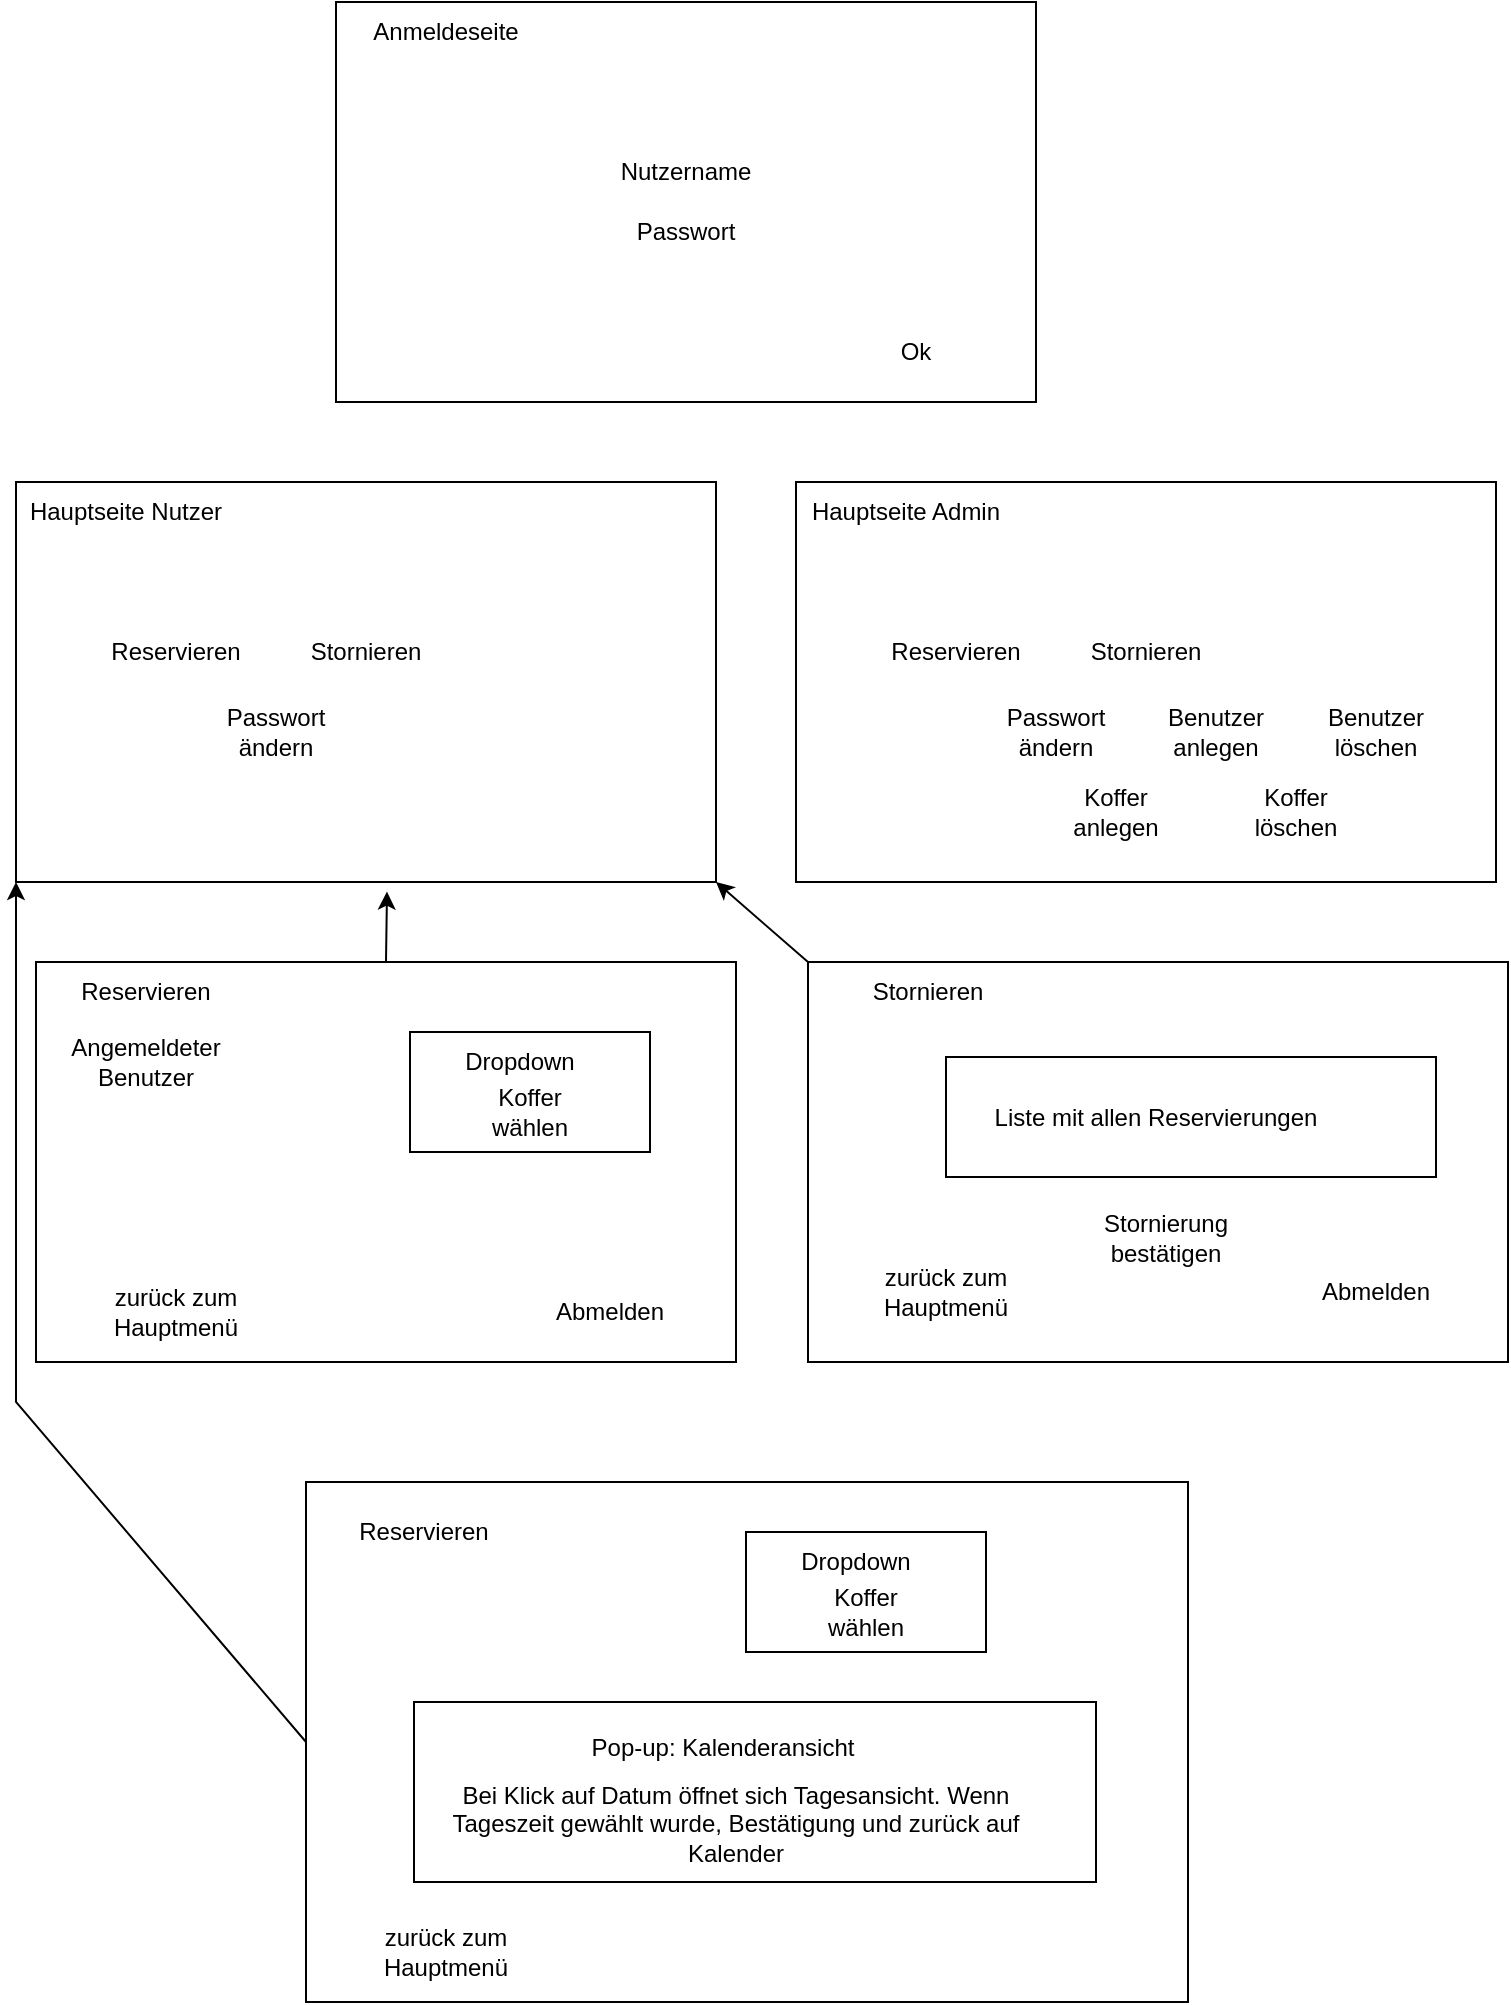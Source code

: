 <mxfile version="21.6.6" type="github">
  <diagram name="Página-1" id="HHhIYVozGTrcep-nTPFF">
    <mxGraphModel dx="794" dy="424" grid="1" gridSize="10" guides="1" tooltips="1" connect="1" arrows="1" fold="1" page="1" pageScale="1" pageWidth="827" pageHeight="1169" math="0" shadow="0">
      <root>
        <mxCell id="0" />
        <mxCell id="1" parent="0" />
        <mxCell id="smadUlZnCOTaaK-JGpi5-32" value="" style="rounded=0;whiteSpace=wrap;html=1;" parent="1" vertex="1">
          <mxGeometry x="175" y="780" width="441" height="260" as="geometry" />
        </mxCell>
        <mxCell id="smadUlZnCOTaaK-JGpi5-1" value="" style="rounded=0;whiteSpace=wrap;html=1;" parent="1" vertex="1">
          <mxGeometry x="190" y="40" width="350" height="200" as="geometry" />
        </mxCell>
        <mxCell id="smadUlZnCOTaaK-JGpi5-2" value="Anmeldeseite" style="text;strokeColor=none;align=center;fillColor=none;html=1;verticalAlign=middle;whiteSpace=wrap;rounded=0;" parent="1" vertex="1">
          <mxGeometry x="190" y="40" width="110" height="30" as="geometry" />
        </mxCell>
        <mxCell id="smadUlZnCOTaaK-JGpi5-3" value="Nutzername" style="text;strokeColor=none;align=center;fillColor=none;html=1;verticalAlign=middle;whiteSpace=wrap;rounded=0;" parent="1" vertex="1">
          <mxGeometry x="335" y="110" width="60" height="30" as="geometry" />
        </mxCell>
        <mxCell id="smadUlZnCOTaaK-JGpi5-4" value="Passwort" style="text;strokeColor=none;align=center;fillColor=none;html=1;verticalAlign=middle;whiteSpace=wrap;rounded=0;" parent="1" vertex="1">
          <mxGeometry x="335" y="140" width="60" height="30" as="geometry" />
        </mxCell>
        <mxCell id="smadUlZnCOTaaK-JGpi5-5" value="Ok" style="text;strokeColor=none;align=center;fillColor=none;html=1;verticalAlign=middle;whiteSpace=wrap;rounded=0;" parent="1" vertex="1">
          <mxGeometry x="450" y="200" width="60" height="30" as="geometry" />
        </mxCell>
        <mxCell id="smadUlZnCOTaaK-JGpi5-6" value="" style="rounded=0;whiteSpace=wrap;html=1;" parent="1" vertex="1">
          <mxGeometry x="30" y="280" width="350" height="200" as="geometry" />
        </mxCell>
        <mxCell id="smadUlZnCOTaaK-JGpi5-7" value="Hauptseite Nutzer" style="text;strokeColor=none;align=center;fillColor=none;html=1;verticalAlign=middle;whiteSpace=wrap;rounded=0;" parent="1" vertex="1">
          <mxGeometry x="30" y="280" width="110" height="30" as="geometry" />
        </mxCell>
        <mxCell id="smadUlZnCOTaaK-JGpi5-8" value="" style="rounded=0;whiteSpace=wrap;html=1;" parent="1" vertex="1">
          <mxGeometry x="420" y="280" width="350" height="200" as="geometry" />
        </mxCell>
        <mxCell id="smadUlZnCOTaaK-JGpi5-9" value="Hauptseite Admin" style="text;strokeColor=none;align=center;fillColor=none;html=1;verticalAlign=middle;whiteSpace=wrap;rounded=0;" parent="1" vertex="1">
          <mxGeometry x="420" y="280" width="110" height="30" as="geometry" />
        </mxCell>
        <mxCell id="smadUlZnCOTaaK-JGpi5-10" value="Reservieren" style="text;strokeColor=none;align=center;fillColor=none;html=1;verticalAlign=middle;whiteSpace=wrap;rounded=0;" parent="1" vertex="1">
          <mxGeometry x="80" y="350" width="60" height="30" as="geometry" />
        </mxCell>
        <mxCell id="smadUlZnCOTaaK-JGpi5-11" value="Stornieren" style="text;strokeColor=none;align=center;fillColor=none;html=1;verticalAlign=middle;whiteSpace=wrap;rounded=0;" parent="1" vertex="1">
          <mxGeometry x="175" y="350" width="60" height="30" as="geometry" />
        </mxCell>
        <mxCell id="smadUlZnCOTaaK-JGpi5-12" value="Passwort ändern" style="text;strokeColor=none;align=center;fillColor=none;html=1;verticalAlign=middle;whiteSpace=wrap;rounded=0;" parent="1" vertex="1">
          <mxGeometry x="130" y="390" width="60" height="30" as="geometry" />
        </mxCell>
        <mxCell id="smadUlZnCOTaaK-JGpi5-13" value="Reservieren" style="text;strokeColor=none;align=center;fillColor=none;html=1;verticalAlign=middle;whiteSpace=wrap;rounded=0;" parent="1" vertex="1">
          <mxGeometry x="470" y="350" width="60" height="30" as="geometry" />
        </mxCell>
        <mxCell id="smadUlZnCOTaaK-JGpi5-14" value="Stornieren" style="text;strokeColor=none;align=center;fillColor=none;html=1;verticalAlign=middle;whiteSpace=wrap;rounded=0;" parent="1" vertex="1">
          <mxGeometry x="565" y="350" width="60" height="30" as="geometry" />
        </mxCell>
        <mxCell id="smadUlZnCOTaaK-JGpi5-15" value="Passwort ändern" style="text;strokeColor=none;align=center;fillColor=none;html=1;verticalAlign=middle;whiteSpace=wrap;rounded=0;" parent="1" vertex="1">
          <mxGeometry x="520" y="390" width="60" height="30" as="geometry" />
        </mxCell>
        <mxCell id="smadUlZnCOTaaK-JGpi5-16" value="Benutzer anlegen" style="text;strokeColor=none;align=center;fillColor=none;html=1;verticalAlign=middle;whiteSpace=wrap;rounded=0;" parent="1" vertex="1">
          <mxGeometry x="600" y="390" width="60" height="30" as="geometry" />
        </mxCell>
        <mxCell id="smadUlZnCOTaaK-JGpi5-17" value="Benutzer löschen" style="text;strokeColor=none;align=center;fillColor=none;html=1;verticalAlign=middle;whiteSpace=wrap;rounded=0;" parent="1" vertex="1">
          <mxGeometry x="680" y="390" width="60" height="30" as="geometry" />
        </mxCell>
        <mxCell id="smadUlZnCOTaaK-JGpi5-18" value="Koffer anlegen" style="text;strokeColor=none;align=center;fillColor=none;html=1;verticalAlign=middle;whiteSpace=wrap;rounded=0;" parent="1" vertex="1">
          <mxGeometry x="550" y="430" width="60" height="30" as="geometry" />
        </mxCell>
        <mxCell id="smadUlZnCOTaaK-JGpi5-19" value="Koffer löschen" style="text;strokeColor=none;align=center;fillColor=none;html=1;verticalAlign=middle;whiteSpace=wrap;rounded=0;" parent="1" vertex="1">
          <mxGeometry x="640" y="430" width="60" height="30" as="geometry" />
        </mxCell>
        <mxCell id="smadUlZnCOTaaK-JGpi5-20" value="" style="rounded=0;whiteSpace=wrap;html=1;" parent="1" vertex="1">
          <mxGeometry x="40" y="520" width="350" height="200" as="geometry" />
        </mxCell>
        <mxCell id="smadUlZnCOTaaK-JGpi5-23" value="Reservieren" style="text;strokeColor=none;align=center;fillColor=none;html=1;verticalAlign=middle;whiteSpace=wrap;rounded=0;" parent="1" vertex="1">
          <mxGeometry x="40" y="520" width="110" height="30" as="geometry" />
        </mxCell>
        <mxCell id="smadUlZnCOTaaK-JGpi5-24" value="" style="rounded=0;whiteSpace=wrap;html=1;" parent="1" vertex="1">
          <mxGeometry x="426" y="520" width="350" height="200" as="geometry" />
        </mxCell>
        <mxCell id="smadUlZnCOTaaK-JGpi5-25" value="Stornieren" style="text;strokeColor=none;align=center;fillColor=none;html=1;verticalAlign=middle;whiteSpace=wrap;rounded=0;" parent="1" vertex="1">
          <mxGeometry x="431" y="520" width="110" height="30" as="geometry" />
        </mxCell>
        <mxCell id="smadUlZnCOTaaK-JGpi5-28" value="" style="rounded=0;whiteSpace=wrap;html=1;" parent="1" vertex="1">
          <mxGeometry x="227" y="555" width="120" height="60" as="geometry" />
        </mxCell>
        <mxCell id="smadUlZnCOTaaK-JGpi5-27" value="Koffer wählen" style="text;strokeColor=none;align=center;fillColor=none;html=1;verticalAlign=middle;whiteSpace=wrap;rounded=0;" parent="1" vertex="1">
          <mxGeometry x="257" y="580" width="60" height="30" as="geometry" />
        </mxCell>
        <mxCell id="smadUlZnCOTaaK-JGpi5-29" value="Dropdown" style="text;strokeColor=none;align=center;fillColor=none;html=1;verticalAlign=middle;whiteSpace=wrap;rounded=0;" parent="1" vertex="1">
          <mxGeometry x="227" y="555" width="110" height="30" as="geometry" />
        </mxCell>
        <mxCell id="smadUlZnCOTaaK-JGpi5-30" value="" style="rounded=0;whiteSpace=wrap;html=1;" parent="1" vertex="1">
          <mxGeometry x="229" y="890" width="341" height="90" as="geometry" />
        </mxCell>
        <mxCell id="smadUlZnCOTaaK-JGpi5-31" value="Pop-up: Kalenderansicht" style="text;strokeColor=none;align=center;fillColor=none;html=1;verticalAlign=middle;whiteSpace=wrap;rounded=0;" parent="1" vertex="1">
          <mxGeometry x="289" y="895" width="188.5" height="35" as="geometry" />
        </mxCell>
        <mxCell id="smadUlZnCOTaaK-JGpi5-33" value="Angemeldeter Benutzer" style="text;strokeColor=none;align=center;fillColor=none;html=1;verticalAlign=middle;whiteSpace=wrap;rounded=0;" parent="1" vertex="1">
          <mxGeometry x="40" y="555" width="110" height="30" as="geometry" />
        </mxCell>
        <mxCell id="smadUlZnCOTaaK-JGpi5-34" value="Abmelden" style="text;strokeColor=none;align=center;fillColor=none;html=1;verticalAlign=middle;whiteSpace=wrap;rounded=0;" parent="1" vertex="1">
          <mxGeometry x="272" y="680" width="110" height="30" as="geometry" />
        </mxCell>
        <mxCell id="smadUlZnCOTaaK-JGpi5-35" value="zurück zum Hauptmenü" style="text;strokeColor=none;align=center;fillColor=none;html=1;verticalAlign=middle;whiteSpace=wrap;rounded=0;" parent="1" vertex="1">
          <mxGeometry x="55" y="680" width="110" height="30" as="geometry" />
        </mxCell>
        <mxCell id="smadUlZnCOTaaK-JGpi5-36" value="" style="rounded=0;whiteSpace=wrap;html=1;" parent="1" vertex="1">
          <mxGeometry x="395" y="805" width="120" height="60" as="geometry" />
        </mxCell>
        <mxCell id="smadUlZnCOTaaK-JGpi5-37" value="Koffer wählen" style="text;strokeColor=none;align=center;fillColor=none;html=1;verticalAlign=middle;whiteSpace=wrap;rounded=0;" parent="1" vertex="1">
          <mxGeometry x="425" y="830" width="60" height="30" as="geometry" />
        </mxCell>
        <mxCell id="smadUlZnCOTaaK-JGpi5-38" value="Dropdown" style="text;strokeColor=none;align=center;fillColor=none;html=1;verticalAlign=middle;whiteSpace=wrap;rounded=0;" parent="1" vertex="1">
          <mxGeometry x="395" y="805" width="110" height="30" as="geometry" />
        </mxCell>
        <mxCell id="smadUlZnCOTaaK-JGpi5-39" value="zurück zum Hauptmenü" style="text;strokeColor=none;align=center;fillColor=none;html=1;verticalAlign=middle;whiteSpace=wrap;rounded=0;" parent="1" vertex="1">
          <mxGeometry x="190" y="1000" width="110" height="30" as="geometry" />
        </mxCell>
        <mxCell id="smadUlZnCOTaaK-JGpi5-40" value="Reservieren" style="text;strokeColor=none;align=center;fillColor=none;html=1;verticalAlign=middle;whiteSpace=wrap;rounded=0;" parent="1" vertex="1">
          <mxGeometry x="179" y="790" width="110" height="30" as="geometry" />
        </mxCell>
        <mxCell id="smadUlZnCOTaaK-JGpi5-41" value="Bei Klick auf Datum öffnet sich Tagesansicht. Wenn Tageszeit gewählt wurde, Bestätigung und zurück auf Kalender" style="text;strokeColor=none;align=center;fillColor=none;html=1;verticalAlign=middle;whiteSpace=wrap;rounded=0;" parent="1" vertex="1">
          <mxGeometry x="245" y="930" width="290" height="42.5" as="geometry" />
        </mxCell>
        <mxCell id="smadUlZnCOTaaK-JGpi5-44" value="" style="endArrow=classic;html=1;rounded=0;exitX=0;exitY=0.5;exitDx=0;exitDy=0;entryX=0;entryY=1;entryDx=0;entryDy=0;" parent="1" source="smadUlZnCOTaaK-JGpi5-32" target="smadUlZnCOTaaK-JGpi5-6" edge="1">
          <mxGeometry width="50" height="50" relative="1" as="geometry">
            <mxPoint x="350" y="850" as="sourcePoint" />
            <mxPoint x="30" y="840" as="targetPoint" />
            <Array as="points">
              <mxPoint x="30" y="740" />
            </Array>
          </mxGeometry>
        </mxCell>
        <mxCell id="smadUlZnCOTaaK-JGpi5-45" value="" style="rounded=0;whiteSpace=wrap;html=1;" parent="1" vertex="1">
          <mxGeometry x="495" y="567.5" width="245" height="60" as="geometry" />
        </mxCell>
        <mxCell id="smadUlZnCOTaaK-JGpi5-46" value="Liste mit allen Reservierungen" style="text;strokeColor=none;align=center;fillColor=none;html=1;verticalAlign=middle;whiteSpace=wrap;rounded=0;" parent="1" vertex="1">
          <mxGeometry x="515" y="582.5" width="170" height="30" as="geometry" />
        </mxCell>
        <mxCell id="smadUlZnCOTaaK-JGpi5-47" value="Stornierung bestätigen" style="text;strokeColor=none;align=center;fillColor=none;html=1;verticalAlign=middle;whiteSpace=wrap;rounded=0;" parent="1" vertex="1">
          <mxGeometry x="575" y="642.5" width="60" height="30" as="geometry" />
        </mxCell>
        <mxCell id="smadUlZnCOTaaK-JGpi5-48" value="zurück zum Hauptmenü" style="text;strokeColor=none;align=center;fillColor=none;html=1;verticalAlign=middle;whiteSpace=wrap;rounded=0;" parent="1" vertex="1">
          <mxGeometry x="440" y="670" width="110" height="30" as="geometry" />
        </mxCell>
        <mxCell id="smadUlZnCOTaaK-JGpi5-49" value="Abmelden" style="text;strokeColor=none;align=center;fillColor=none;html=1;verticalAlign=middle;whiteSpace=wrap;rounded=0;" parent="1" vertex="1">
          <mxGeometry x="655" y="670" width="110" height="30" as="geometry" />
        </mxCell>
        <mxCell id="smadUlZnCOTaaK-JGpi5-50" value="" style="endArrow=classic;html=1;rounded=0;entryX=1;entryY=1;entryDx=0;entryDy=0;exitX=0;exitY=0;exitDx=0;exitDy=0;" parent="1" source="smadUlZnCOTaaK-JGpi5-24" target="smadUlZnCOTaaK-JGpi5-6" edge="1">
          <mxGeometry width="50" height="50" relative="1" as="geometry">
            <mxPoint x="350" y="610" as="sourcePoint" />
            <mxPoint x="400" y="560" as="targetPoint" />
          </mxGeometry>
        </mxCell>
        <mxCell id="smadUlZnCOTaaK-JGpi5-52" value="" style="endArrow=classic;html=1;rounded=0;entryX=0.53;entryY=1.024;entryDx=0;entryDy=0;entryPerimeter=0;exitX=0.5;exitY=0;exitDx=0;exitDy=0;" parent="1" source="smadUlZnCOTaaK-JGpi5-20" target="smadUlZnCOTaaK-JGpi5-6" edge="1">
          <mxGeometry width="50" height="50" relative="1" as="geometry">
            <mxPoint x="350" y="610" as="sourcePoint" />
            <mxPoint x="400" y="560" as="targetPoint" />
          </mxGeometry>
        </mxCell>
      </root>
    </mxGraphModel>
  </diagram>
</mxfile>
